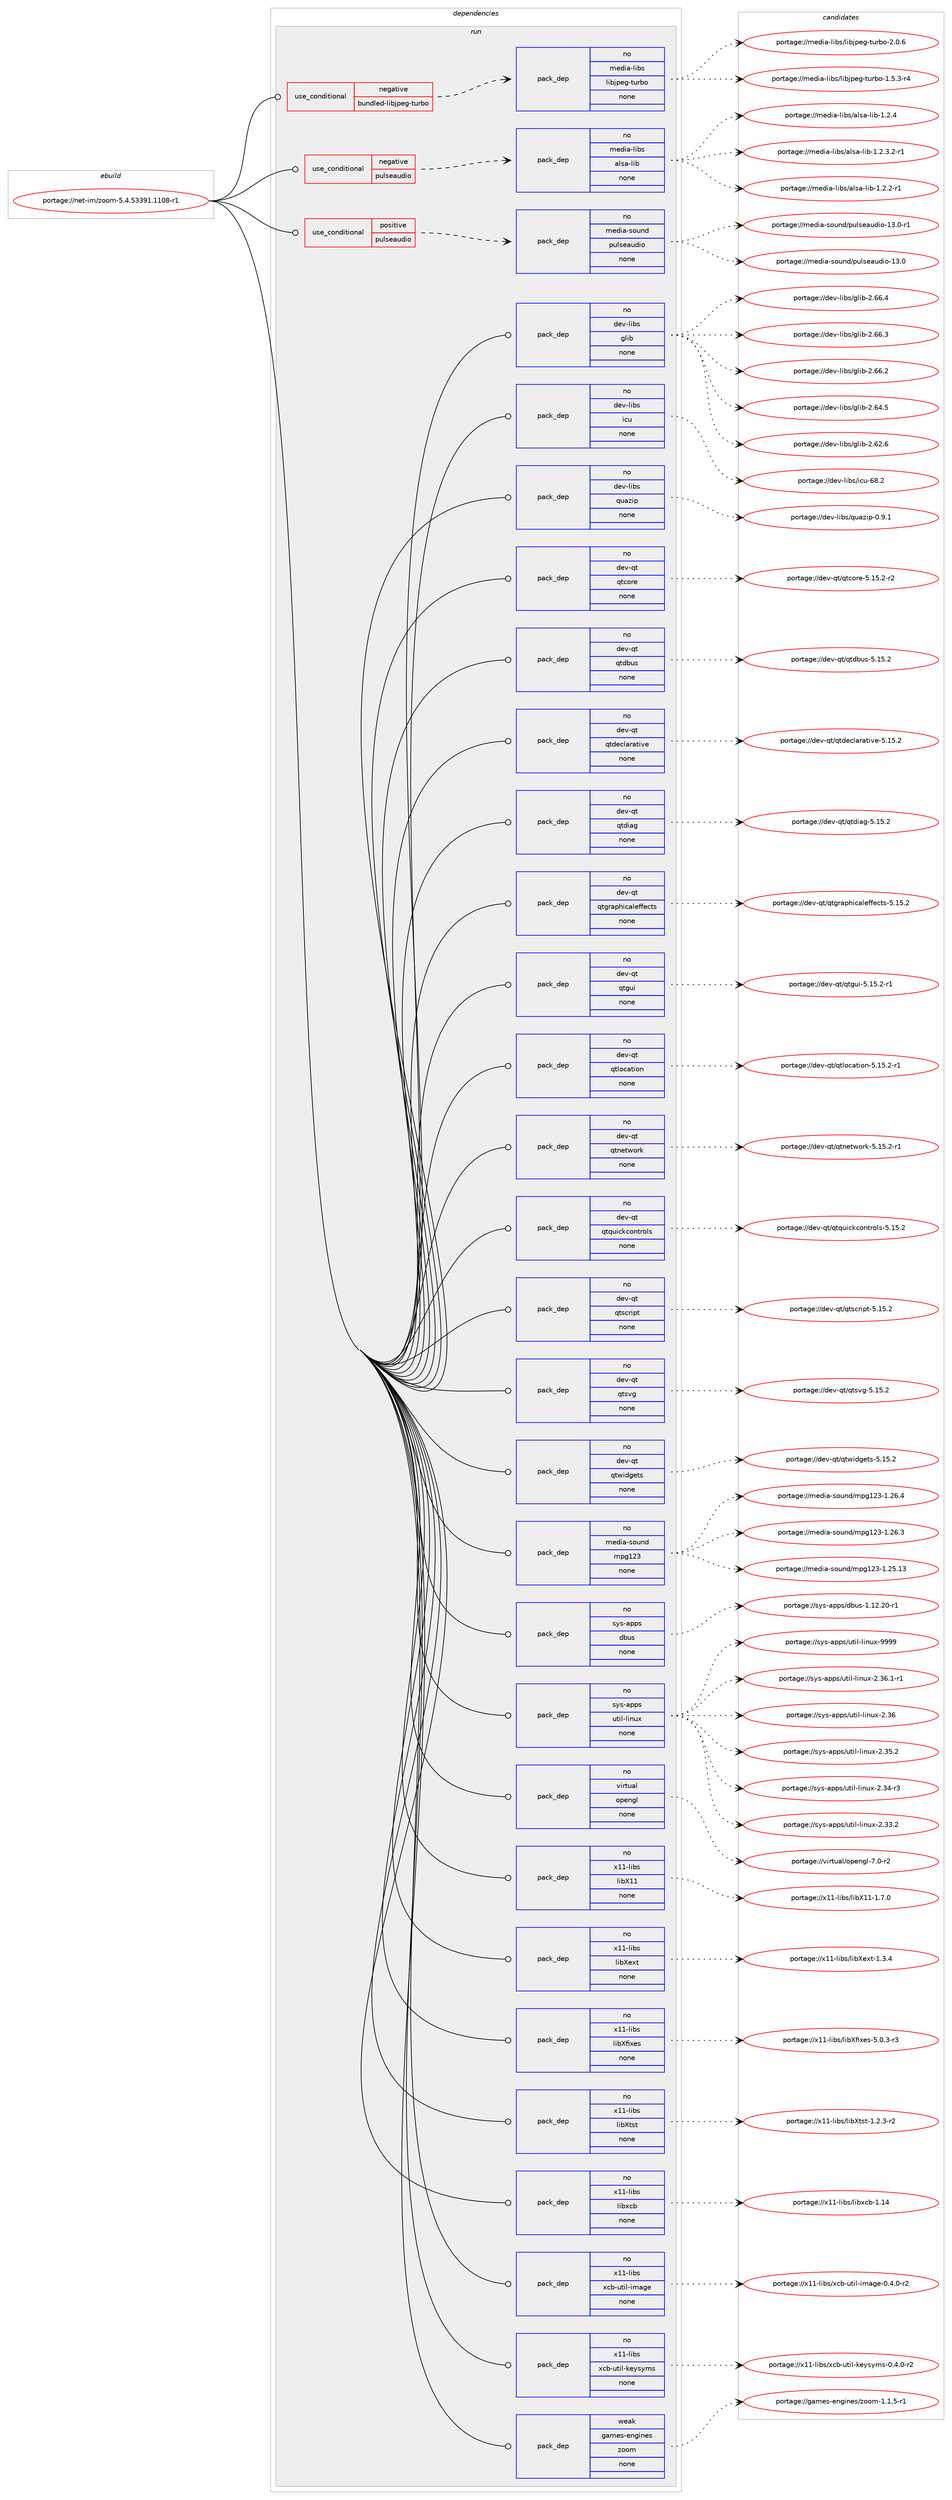 digraph prolog {

# *************
# Graph options
# *************

newrank=true;
concentrate=true;
compound=true;
graph [rankdir=LR,fontname=Helvetica,fontsize=10,ranksep=1.5];#, ranksep=2.5, nodesep=0.2];
edge  [arrowhead=vee];
node  [fontname=Helvetica,fontsize=10];

# **********
# The ebuild
# **********

subgraph cluster_leftcol {
color=gray;
rank=same;
label=<<i>ebuild</i>>;
id [label="portage://net-im/zoom-5.4.53391.1108-r1", color=red, width=4, href="../net-im/zoom-5.4.53391.1108-r1.svg"];
}

# ****************
# The dependencies
# ****************

subgraph cluster_midcol {
color=gray;
label=<<i>dependencies</i>>;
subgraph cluster_compile {
fillcolor="#eeeeee";
style=filled;
label=<<i>compile</i>>;
}
subgraph cluster_compileandrun {
fillcolor="#eeeeee";
style=filled;
label=<<i>compile and run</i>>;
}
subgraph cluster_run {
fillcolor="#eeeeee";
style=filled;
label=<<i>run</i>>;
subgraph cond6462 {
dependency20695 [label=<<TABLE BORDER="0" CELLBORDER="1" CELLSPACING="0" CELLPADDING="4"><TR><TD ROWSPAN="3" CELLPADDING="10">use_conditional</TD></TR><TR><TD>negative</TD></TR><TR><TD>bundled-libjpeg-turbo</TD></TR></TABLE>>, shape=none, color=red];
subgraph pack14042 {
dependency20696 [label=<<TABLE BORDER="0" CELLBORDER="1" CELLSPACING="0" CELLPADDING="4" WIDTH="220"><TR><TD ROWSPAN="6" CELLPADDING="30">pack_dep</TD></TR><TR><TD WIDTH="110">no</TD></TR><TR><TD>media-libs</TD></TR><TR><TD>libjpeg-turbo</TD></TR><TR><TD>none</TD></TR><TR><TD></TD></TR></TABLE>>, shape=none, color=blue];
}
dependency20695:e -> dependency20696:w [weight=20,style="dashed",arrowhead="vee"];
}
id:e -> dependency20695:w [weight=20,style="solid",arrowhead="odot"];
subgraph cond6463 {
dependency20697 [label=<<TABLE BORDER="0" CELLBORDER="1" CELLSPACING="0" CELLPADDING="4"><TR><TD ROWSPAN="3" CELLPADDING="10">use_conditional</TD></TR><TR><TD>negative</TD></TR><TR><TD>pulseaudio</TD></TR></TABLE>>, shape=none, color=red];
subgraph pack14043 {
dependency20698 [label=<<TABLE BORDER="0" CELLBORDER="1" CELLSPACING="0" CELLPADDING="4" WIDTH="220"><TR><TD ROWSPAN="6" CELLPADDING="30">pack_dep</TD></TR><TR><TD WIDTH="110">no</TD></TR><TR><TD>media-libs</TD></TR><TR><TD>alsa-lib</TD></TR><TR><TD>none</TD></TR><TR><TD></TD></TR></TABLE>>, shape=none, color=blue];
}
dependency20697:e -> dependency20698:w [weight=20,style="dashed",arrowhead="vee"];
}
id:e -> dependency20697:w [weight=20,style="solid",arrowhead="odot"];
subgraph cond6464 {
dependency20699 [label=<<TABLE BORDER="0" CELLBORDER="1" CELLSPACING="0" CELLPADDING="4"><TR><TD ROWSPAN="3" CELLPADDING="10">use_conditional</TD></TR><TR><TD>positive</TD></TR><TR><TD>pulseaudio</TD></TR></TABLE>>, shape=none, color=red];
subgraph pack14044 {
dependency20700 [label=<<TABLE BORDER="0" CELLBORDER="1" CELLSPACING="0" CELLPADDING="4" WIDTH="220"><TR><TD ROWSPAN="6" CELLPADDING="30">pack_dep</TD></TR><TR><TD WIDTH="110">no</TD></TR><TR><TD>media-sound</TD></TR><TR><TD>pulseaudio</TD></TR><TR><TD>none</TD></TR><TR><TD></TD></TR></TABLE>>, shape=none, color=blue];
}
dependency20699:e -> dependency20700:w [weight=20,style="dashed",arrowhead="vee"];
}
id:e -> dependency20699:w [weight=20,style="solid",arrowhead="odot"];
subgraph pack14045 {
dependency20701 [label=<<TABLE BORDER="0" CELLBORDER="1" CELLSPACING="0" CELLPADDING="4" WIDTH="220"><TR><TD ROWSPAN="6" CELLPADDING="30">pack_dep</TD></TR><TR><TD WIDTH="110">no</TD></TR><TR><TD>dev-libs</TD></TR><TR><TD>glib</TD></TR><TR><TD>none</TD></TR><TR><TD></TD></TR></TABLE>>, shape=none, color=blue];
}
id:e -> dependency20701:w [weight=20,style="solid",arrowhead="odot"];
subgraph pack14046 {
dependency20702 [label=<<TABLE BORDER="0" CELLBORDER="1" CELLSPACING="0" CELLPADDING="4" WIDTH="220"><TR><TD ROWSPAN="6" CELLPADDING="30">pack_dep</TD></TR><TR><TD WIDTH="110">no</TD></TR><TR><TD>dev-libs</TD></TR><TR><TD>icu</TD></TR><TR><TD>none</TD></TR><TR><TD></TD></TR></TABLE>>, shape=none, color=blue];
}
id:e -> dependency20702:w [weight=20,style="solid",arrowhead="odot"];
subgraph pack14047 {
dependency20703 [label=<<TABLE BORDER="0" CELLBORDER="1" CELLSPACING="0" CELLPADDING="4" WIDTH="220"><TR><TD ROWSPAN="6" CELLPADDING="30">pack_dep</TD></TR><TR><TD WIDTH="110">no</TD></TR><TR><TD>dev-libs</TD></TR><TR><TD>quazip</TD></TR><TR><TD>none</TD></TR><TR><TD></TD></TR></TABLE>>, shape=none, color=blue];
}
id:e -> dependency20703:w [weight=20,style="solid",arrowhead="odot"];
subgraph pack14048 {
dependency20704 [label=<<TABLE BORDER="0" CELLBORDER="1" CELLSPACING="0" CELLPADDING="4" WIDTH="220"><TR><TD ROWSPAN="6" CELLPADDING="30">pack_dep</TD></TR><TR><TD WIDTH="110">no</TD></TR><TR><TD>dev-qt</TD></TR><TR><TD>qtcore</TD></TR><TR><TD>none</TD></TR><TR><TD></TD></TR></TABLE>>, shape=none, color=blue];
}
id:e -> dependency20704:w [weight=20,style="solid",arrowhead="odot"];
subgraph pack14049 {
dependency20705 [label=<<TABLE BORDER="0" CELLBORDER="1" CELLSPACING="0" CELLPADDING="4" WIDTH="220"><TR><TD ROWSPAN="6" CELLPADDING="30">pack_dep</TD></TR><TR><TD WIDTH="110">no</TD></TR><TR><TD>dev-qt</TD></TR><TR><TD>qtdbus</TD></TR><TR><TD>none</TD></TR><TR><TD></TD></TR></TABLE>>, shape=none, color=blue];
}
id:e -> dependency20705:w [weight=20,style="solid",arrowhead="odot"];
subgraph pack14050 {
dependency20706 [label=<<TABLE BORDER="0" CELLBORDER="1" CELLSPACING="0" CELLPADDING="4" WIDTH="220"><TR><TD ROWSPAN="6" CELLPADDING="30">pack_dep</TD></TR><TR><TD WIDTH="110">no</TD></TR><TR><TD>dev-qt</TD></TR><TR><TD>qtdeclarative</TD></TR><TR><TD>none</TD></TR><TR><TD></TD></TR></TABLE>>, shape=none, color=blue];
}
id:e -> dependency20706:w [weight=20,style="solid",arrowhead="odot"];
subgraph pack14051 {
dependency20707 [label=<<TABLE BORDER="0" CELLBORDER="1" CELLSPACING="0" CELLPADDING="4" WIDTH="220"><TR><TD ROWSPAN="6" CELLPADDING="30">pack_dep</TD></TR><TR><TD WIDTH="110">no</TD></TR><TR><TD>dev-qt</TD></TR><TR><TD>qtdiag</TD></TR><TR><TD>none</TD></TR><TR><TD></TD></TR></TABLE>>, shape=none, color=blue];
}
id:e -> dependency20707:w [weight=20,style="solid",arrowhead="odot"];
subgraph pack14052 {
dependency20708 [label=<<TABLE BORDER="0" CELLBORDER="1" CELLSPACING="0" CELLPADDING="4" WIDTH="220"><TR><TD ROWSPAN="6" CELLPADDING="30">pack_dep</TD></TR><TR><TD WIDTH="110">no</TD></TR><TR><TD>dev-qt</TD></TR><TR><TD>qtgraphicaleffects</TD></TR><TR><TD>none</TD></TR><TR><TD></TD></TR></TABLE>>, shape=none, color=blue];
}
id:e -> dependency20708:w [weight=20,style="solid",arrowhead="odot"];
subgraph pack14053 {
dependency20709 [label=<<TABLE BORDER="0" CELLBORDER="1" CELLSPACING="0" CELLPADDING="4" WIDTH="220"><TR><TD ROWSPAN="6" CELLPADDING="30">pack_dep</TD></TR><TR><TD WIDTH="110">no</TD></TR><TR><TD>dev-qt</TD></TR><TR><TD>qtgui</TD></TR><TR><TD>none</TD></TR><TR><TD></TD></TR></TABLE>>, shape=none, color=blue];
}
id:e -> dependency20709:w [weight=20,style="solid",arrowhead="odot"];
subgraph pack14054 {
dependency20710 [label=<<TABLE BORDER="0" CELLBORDER="1" CELLSPACING="0" CELLPADDING="4" WIDTH="220"><TR><TD ROWSPAN="6" CELLPADDING="30">pack_dep</TD></TR><TR><TD WIDTH="110">no</TD></TR><TR><TD>dev-qt</TD></TR><TR><TD>qtlocation</TD></TR><TR><TD>none</TD></TR><TR><TD></TD></TR></TABLE>>, shape=none, color=blue];
}
id:e -> dependency20710:w [weight=20,style="solid",arrowhead="odot"];
subgraph pack14055 {
dependency20711 [label=<<TABLE BORDER="0" CELLBORDER="1" CELLSPACING="0" CELLPADDING="4" WIDTH="220"><TR><TD ROWSPAN="6" CELLPADDING="30">pack_dep</TD></TR><TR><TD WIDTH="110">no</TD></TR><TR><TD>dev-qt</TD></TR><TR><TD>qtnetwork</TD></TR><TR><TD>none</TD></TR><TR><TD></TD></TR></TABLE>>, shape=none, color=blue];
}
id:e -> dependency20711:w [weight=20,style="solid",arrowhead="odot"];
subgraph pack14056 {
dependency20712 [label=<<TABLE BORDER="0" CELLBORDER="1" CELLSPACING="0" CELLPADDING="4" WIDTH="220"><TR><TD ROWSPAN="6" CELLPADDING="30">pack_dep</TD></TR><TR><TD WIDTH="110">no</TD></TR><TR><TD>dev-qt</TD></TR><TR><TD>qtquickcontrols</TD></TR><TR><TD>none</TD></TR><TR><TD></TD></TR></TABLE>>, shape=none, color=blue];
}
id:e -> dependency20712:w [weight=20,style="solid",arrowhead="odot"];
subgraph pack14057 {
dependency20713 [label=<<TABLE BORDER="0" CELLBORDER="1" CELLSPACING="0" CELLPADDING="4" WIDTH="220"><TR><TD ROWSPAN="6" CELLPADDING="30">pack_dep</TD></TR><TR><TD WIDTH="110">no</TD></TR><TR><TD>dev-qt</TD></TR><TR><TD>qtscript</TD></TR><TR><TD>none</TD></TR><TR><TD></TD></TR></TABLE>>, shape=none, color=blue];
}
id:e -> dependency20713:w [weight=20,style="solid",arrowhead="odot"];
subgraph pack14058 {
dependency20714 [label=<<TABLE BORDER="0" CELLBORDER="1" CELLSPACING="0" CELLPADDING="4" WIDTH="220"><TR><TD ROWSPAN="6" CELLPADDING="30">pack_dep</TD></TR><TR><TD WIDTH="110">no</TD></TR><TR><TD>dev-qt</TD></TR><TR><TD>qtsvg</TD></TR><TR><TD>none</TD></TR><TR><TD></TD></TR></TABLE>>, shape=none, color=blue];
}
id:e -> dependency20714:w [weight=20,style="solid",arrowhead="odot"];
subgraph pack14059 {
dependency20715 [label=<<TABLE BORDER="0" CELLBORDER="1" CELLSPACING="0" CELLPADDING="4" WIDTH="220"><TR><TD ROWSPAN="6" CELLPADDING="30">pack_dep</TD></TR><TR><TD WIDTH="110">no</TD></TR><TR><TD>dev-qt</TD></TR><TR><TD>qtwidgets</TD></TR><TR><TD>none</TD></TR><TR><TD></TD></TR></TABLE>>, shape=none, color=blue];
}
id:e -> dependency20715:w [weight=20,style="solid",arrowhead="odot"];
subgraph pack14060 {
dependency20716 [label=<<TABLE BORDER="0" CELLBORDER="1" CELLSPACING="0" CELLPADDING="4" WIDTH="220"><TR><TD ROWSPAN="6" CELLPADDING="30">pack_dep</TD></TR><TR><TD WIDTH="110">no</TD></TR><TR><TD>media-sound</TD></TR><TR><TD>mpg123</TD></TR><TR><TD>none</TD></TR><TR><TD></TD></TR></TABLE>>, shape=none, color=blue];
}
id:e -> dependency20716:w [weight=20,style="solid",arrowhead="odot"];
subgraph pack14061 {
dependency20717 [label=<<TABLE BORDER="0" CELLBORDER="1" CELLSPACING="0" CELLPADDING="4" WIDTH="220"><TR><TD ROWSPAN="6" CELLPADDING="30">pack_dep</TD></TR><TR><TD WIDTH="110">no</TD></TR><TR><TD>sys-apps</TD></TR><TR><TD>dbus</TD></TR><TR><TD>none</TD></TR><TR><TD></TD></TR></TABLE>>, shape=none, color=blue];
}
id:e -> dependency20717:w [weight=20,style="solid",arrowhead="odot"];
subgraph pack14062 {
dependency20718 [label=<<TABLE BORDER="0" CELLBORDER="1" CELLSPACING="0" CELLPADDING="4" WIDTH="220"><TR><TD ROWSPAN="6" CELLPADDING="30">pack_dep</TD></TR><TR><TD WIDTH="110">no</TD></TR><TR><TD>sys-apps</TD></TR><TR><TD>util-linux</TD></TR><TR><TD>none</TD></TR><TR><TD></TD></TR></TABLE>>, shape=none, color=blue];
}
id:e -> dependency20718:w [weight=20,style="solid",arrowhead="odot"];
subgraph pack14063 {
dependency20719 [label=<<TABLE BORDER="0" CELLBORDER="1" CELLSPACING="0" CELLPADDING="4" WIDTH="220"><TR><TD ROWSPAN="6" CELLPADDING="30">pack_dep</TD></TR><TR><TD WIDTH="110">no</TD></TR><TR><TD>virtual</TD></TR><TR><TD>opengl</TD></TR><TR><TD>none</TD></TR><TR><TD></TD></TR></TABLE>>, shape=none, color=blue];
}
id:e -> dependency20719:w [weight=20,style="solid",arrowhead="odot"];
subgraph pack14064 {
dependency20720 [label=<<TABLE BORDER="0" CELLBORDER="1" CELLSPACING="0" CELLPADDING="4" WIDTH="220"><TR><TD ROWSPAN="6" CELLPADDING="30">pack_dep</TD></TR><TR><TD WIDTH="110">no</TD></TR><TR><TD>x11-libs</TD></TR><TR><TD>libX11</TD></TR><TR><TD>none</TD></TR><TR><TD></TD></TR></TABLE>>, shape=none, color=blue];
}
id:e -> dependency20720:w [weight=20,style="solid",arrowhead="odot"];
subgraph pack14065 {
dependency20721 [label=<<TABLE BORDER="0" CELLBORDER="1" CELLSPACING="0" CELLPADDING="4" WIDTH="220"><TR><TD ROWSPAN="6" CELLPADDING="30">pack_dep</TD></TR><TR><TD WIDTH="110">no</TD></TR><TR><TD>x11-libs</TD></TR><TR><TD>libXext</TD></TR><TR><TD>none</TD></TR><TR><TD></TD></TR></TABLE>>, shape=none, color=blue];
}
id:e -> dependency20721:w [weight=20,style="solid",arrowhead="odot"];
subgraph pack14066 {
dependency20722 [label=<<TABLE BORDER="0" CELLBORDER="1" CELLSPACING="0" CELLPADDING="4" WIDTH="220"><TR><TD ROWSPAN="6" CELLPADDING="30">pack_dep</TD></TR><TR><TD WIDTH="110">no</TD></TR><TR><TD>x11-libs</TD></TR><TR><TD>libXfixes</TD></TR><TR><TD>none</TD></TR><TR><TD></TD></TR></TABLE>>, shape=none, color=blue];
}
id:e -> dependency20722:w [weight=20,style="solid",arrowhead="odot"];
subgraph pack14067 {
dependency20723 [label=<<TABLE BORDER="0" CELLBORDER="1" CELLSPACING="0" CELLPADDING="4" WIDTH="220"><TR><TD ROWSPAN="6" CELLPADDING="30">pack_dep</TD></TR><TR><TD WIDTH="110">no</TD></TR><TR><TD>x11-libs</TD></TR><TR><TD>libXtst</TD></TR><TR><TD>none</TD></TR><TR><TD></TD></TR></TABLE>>, shape=none, color=blue];
}
id:e -> dependency20723:w [weight=20,style="solid",arrowhead="odot"];
subgraph pack14068 {
dependency20724 [label=<<TABLE BORDER="0" CELLBORDER="1" CELLSPACING="0" CELLPADDING="4" WIDTH="220"><TR><TD ROWSPAN="6" CELLPADDING="30">pack_dep</TD></TR><TR><TD WIDTH="110">no</TD></TR><TR><TD>x11-libs</TD></TR><TR><TD>libxcb</TD></TR><TR><TD>none</TD></TR><TR><TD></TD></TR></TABLE>>, shape=none, color=blue];
}
id:e -> dependency20724:w [weight=20,style="solid",arrowhead="odot"];
subgraph pack14069 {
dependency20725 [label=<<TABLE BORDER="0" CELLBORDER="1" CELLSPACING="0" CELLPADDING="4" WIDTH="220"><TR><TD ROWSPAN="6" CELLPADDING="30">pack_dep</TD></TR><TR><TD WIDTH="110">no</TD></TR><TR><TD>x11-libs</TD></TR><TR><TD>xcb-util-image</TD></TR><TR><TD>none</TD></TR><TR><TD></TD></TR></TABLE>>, shape=none, color=blue];
}
id:e -> dependency20725:w [weight=20,style="solid",arrowhead="odot"];
subgraph pack14070 {
dependency20726 [label=<<TABLE BORDER="0" CELLBORDER="1" CELLSPACING="0" CELLPADDING="4" WIDTH="220"><TR><TD ROWSPAN="6" CELLPADDING="30">pack_dep</TD></TR><TR><TD WIDTH="110">no</TD></TR><TR><TD>x11-libs</TD></TR><TR><TD>xcb-util-keysyms</TD></TR><TR><TD>none</TD></TR><TR><TD></TD></TR></TABLE>>, shape=none, color=blue];
}
id:e -> dependency20726:w [weight=20,style="solid",arrowhead="odot"];
subgraph pack14071 {
dependency20727 [label=<<TABLE BORDER="0" CELLBORDER="1" CELLSPACING="0" CELLPADDING="4" WIDTH="220"><TR><TD ROWSPAN="6" CELLPADDING="30">pack_dep</TD></TR><TR><TD WIDTH="110">weak</TD></TR><TR><TD>games-engines</TD></TR><TR><TD>zoom</TD></TR><TR><TD>none</TD></TR><TR><TD></TD></TR></TABLE>>, shape=none, color=blue];
}
id:e -> dependency20727:w [weight=20,style="solid",arrowhead="odot"];
}
}

# **************
# The candidates
# **************

subgraph cluster_choices {
rank=same;
color=gray;
label=<<i>candidates</i>>;

subgraph choice14042 {
color=black;
nodesep=1;
choice10910110010597451081059811547108105981061121011034511611711498111455046484654 [label="portage://media-libs/libjpeg-turbo-2.0.6", color=red, width=4,href="../media-libs/libjpeg-turbo-2.0.6.svg"];
choice109101100105974510810598115471081059810611210110345116117114981114549465346514511452 [label="portage://media-libs/libjpeg-turbo-1.5.3-r4", color=red, width=4,href="../media-libs/libjpeg-turbo-1.5.3-r4.svg"];
dependency20696:e -> choice10910110010597451081059811547108105981061121011034511611711498111455046484654:w [style=dotted,weight="100"];
dependency20696:e -> choice109101100105974510810598115471081059810611210110345116117114981114549465346514511452:w [style=dotted,weight="100"];
}
subgraph choice14043 {
color=black;
nodesep=1;
choice1091011001059745108105981154797108115974510810598454946504652 [label="portage://media-libs/alsa-lib-1.2.4", color=red, width=4,href="../media-libs/alsa-lib-1.2.4.svg"];
choice109101100105974510810598115479710811597451081059845494650465146504511449 [label="portage://media-libs/alsa-lib-1.2.3.2-r1", color=red, width=4,href="../media-libs/alsa-lib-1.2.3.2-r1.svg"];
choice10910110010597451081059811547971081159745108105984549465046504511449 [label="portage://media-libs/alsa-lib-1.2.2-r1", color=red, width=4,href="../media-libs/alsa-lib-1.2.2-r1.svg"];
dependency20698:e -> choice1091011001059745108105981154797108115974510810598454946504652:w [style=dotted,weight="100"];
dependency20698:e -> choice109101100105974510810598115479710811597451081059845494650465146504511449:w [style=dotted,weight="100"];
dependency20698:e -> choice10910110010597451081059811547971081159745108105984549465046504511449:w [style=dotted,weight="100"];
}
subgraph choice14044 {
color=black;
nodesep=1;
choice1091011001059745115111117110100471121171081151019711710010511145495146484511449 [label="portage://media-sound/pulseaudio-13.0-r1", color=red, width=4,href="../media-sound/pulseaudio-13.0-r1.svg"];
choice109101100105974511511111711010047112117108115101971171001051114549514648 [label="portage://media-sound/pulseaudio-13.0", color=red, width=4,href="../media-sound/pulseaudio-13.0.svg"];
dependency20700:e -> choice1091011001059745115111117110100471121171081151019711710010511145495146484511449:w [style=dotted,weight="100"];
dependency20700:e -> choice109101100105974511511111711010047112117108115101971171001051114549514648:w [style=dotted,weight="100"];
}
subgraph choice14045 {
color=black;
nodesep=1;
choice1001011184510810598115471031081059845504654544652 [label="portage://dev-libs/glib-2.66.4", color=red, width=4,href="../dev-libs/glib-2.66.4.svg"];
choice1001011184510810598115471031081059845504654544651 [label="portage://dev-libs/glib-2.66.3", color=red, width=4,href="../dev-libs/glib-2.66.3.svg"];
choice1001011184510810598115471031081059845504654544650 [label="portage://dev-libs/glib-2.66.2", color=red, width=4,href="../dev-libs/glib-2.66.2.svg"];
choice1001011184510810598115471031081059845504654524653 [label="portage://dev-libs/glib-2.64.5", color=red, width=4,href="../dev-libs/glib-2.64.5.svg"];
choice1001011184510810598115471031081059845504654504654 [label="portage://dev-libs/glib-2.62.6", color=red, width=4,href="../dev-libs/glib-2.62.6.svg"];
dependency20701:e -> choice1001011184510810598115471031081059845504654544652:w [style=dotted,weight="100"];
dependency20701:e -> choice1001011184510810598115471031081059845504654544651:w [style=dotted,weight="100"];
dependency20701:e -> choice1001011184510810598115471031081059845504654544650:w [style=dotted,weight="100"];
dependency20701:e -> choice1001011184510810598115471031081059845504654524653:w [style=dotted,weight="100"];
dependency20701:e -> choice1001011184510810598115471031081059845504654504654:w [style=dotted,weight="100"];
}
subgraph choice14046 {
color=black;
nodesep=1;
choice100101118451081059811547105991174554564650 [label="portage://dev-libs/icu-68.2", color=red, width=4,href="../dev-libs/icu-68.2.svg"];
dependency20702:e -> choice100101118451081059811547105991174554564650:w [style=dotted,weight="100"];
}
subgraph choice14047 {
color=black;
nodesep=1;
choice10010111845108105981154711311797122105112454846574649 [label="portage://dev-libs/quazip-0.9.1", color=red, width=4,href="../dev-libs/quazip-0.9.1.svg"];
dependency20703:e -> choice10010111845108105981154711311797122105112454846574649:w [style=dotted,weight="100"];
}
subgraph choice14048 {
color=black;
nodesep=1;
choice100101118451131164711311699111114101455346495346504511450 [label="portage://dev-qt/qtcore-5.15.2-r2", color=red, width=4,href="../dev-qt/qtcore-5.15.2-r2.svg"];
dependency20704:e -> choice100101118451131164711311699111114101455346495346504511450:w [style=dotted,weight="100"];
}
subgraph choice14049 {
color=black;
nodesep=1;
choice10010111845113116471131161009811711545534649534650 [label="portage://dev-qt/qtdbus-5.15.2", color=red, width=4,href="../dev-qt/qtdbus-5.15.2.svg"];
dependency20705:e -> choice10010111845113116471131161009811711545534649534650:w [style=dotted,weight="100"];
}
subgraph choice14050 {
color=black;
nodesep=1;
choice100101118451131164711311610010199108971149711610511810145534649534650 [label="portage://dev-qt/qtdeclarative-5.15.2", color=red, width=4,href="../dev-qt/qtdeclarative-5.15.2.svg"];
dependency20706:e -> choice100101118451131164711311610010199108971149711610511810145534649534650:w [style=dotted,weight="100"];
}
subgraph choice14051 {
color=black;
nodesep=1;
choice10010111845113116471131161001059710345534649534650 [label="portage://dev-qt/qtdiag-5.15.2", color=red, width=4,href="../dev-qt/qtdiag-5.15.2.svg"];
dependency20707:e -> choice10010111845113116471131161001059710345534649534650:w [style=dotted,weight="100"];
}
subgraph choice14052 {
color=black;
nodesep=1;
choice10010111845113116471131161031149711210410599971081011021021019911611545534649534650 [label="portage://dev-qt/qtgraphicaleffects-5.15.2", color=red, width=4,href="../dev-qt/qtgraphicaleffects-5.15.2.svg"];
dependency20708:e -> choice10010111845113116471131161031149711210410599971081011021021019911611545534649534650:w [style=dotted,weight="100"];
}
subgraph choice14053 {
color=black;
nodesep=1;
choice1001011184511311647113116103117105455346495346504511449 [label="portage://dev-qt/qtgui-5.15.2-r1", color=red, width=4,href="../dev-qt/qtgui-5.15.2-r1.svg"];
dependency20709:e -> choice1001011184511311647113116103117105455346495346504511449:w [style=dotted,weight="100"];
}
subgraph choice14054 {
color=black;
nodesep=1;
choice10010111845113116471131161081119997116105111110455346495346504511449 [label="portage://dev-qt/qtlocation-5.15.2-r1", color=red, width=4,href="../dev-qt/qtlocation-5.15.2-r1.svg"];
dependency20710:e -> choice10010111845113116471131161081119997116105111110455346495346504511449:w [style=dotted,weight="100"];
}
subgraph choice14055 {
color=black;
nodesep=1;
choice1001011184511311647113116110101116119111114107455346495346504511449 [label="portage://dev-qt/qtnetwork-5.15.2-r1", color=red, width=4,href="../dev-qt/qtnetwork-5.15.2-r1.svg"];
dependency20711:e -> choice1001011184511311647113116110101116119111114107455346495346504511449:w [style=dotted,weight="100"];
}
subgraph choice14056 {
color=black;
nodesep=1;
choice1001011184511311647113116113117105991079911111011611411110811545534649534650 [label="portage://dev-qt/qtquickcontrols-5.15.2", color=red, width=4,href="../dev-qt/qtquickcontrols-5.15.2.svg"];
dependency20712:e -> choice1001011184511311647113116113117105991079911111011611411110811545534649534650:w [style=dotted,weight="100"];
}
subgraph choice14057 {
color=black;
nodesep=1;
choice10010111845113116471131161159911410511211645534649534650 [label="portage://dev-qt/qtscript-5.15.2", color=red, width=4,href="../dev-qt/qtscript-5.15.2.svg"];
dependency20713:e -> choice10010111845113116471131161159911410511211645534649534650:w [style=dotted,weight="100"];
}
subgraph choice14058 {
color=black;
nodesep=1;
choice100101118451131164711311611511810345534649534650 [label="portage://dev-qt/qtsvg-5.15.2", color=red, width=4,href="../dev-qt/qtsvg-5.15.2.svg"];
dependency20714:e -> choice100101118451131164711311611511810345534649534650:w [style=dotted,weight="100"];
}
subgraph choice14059 {
color=black;
nodesep=1;
choice100101118451131164711311611910510010310111611545534649534650 [label="portage://dev-qt/qtwidgets-5.15.2", color=red, width=4,href="../dev-qt/qtwidgets-5.15.2.svg"];
dependency20715:e -> choice100101118451131164711311611910510010310111611545534649534650:w [style=dotted,weight="100"];
}
subgraph choice14060 {
color=black;
nodesep=1;
choice10910110010597451151111171101004710911210349505145494650544652 [label="portage://media-sound/mpg123-1.26.4", color=red, width=4,href="../media-sound/mpg123-1.26.4.svg"];
choice10910110010597451151111171101004710911210349505145494650544651 [label="portage://media-sound/mpg123-1.26.3", color=red, width=4,href="../media-sound/mpg123-1.26.3.svg"];
choice1091011001059745115111117110100471091121034950514549465053464951 [label="portage://media-sound/mpg123-1.25.13", color=red, width=4,href="../media-sound/mpg123-1.25.13.svg"];
dependency20716:e -> choice10910110010597451151111171101004710911210349505145494650544652:w [style=dotted,weight="100"];
dependency20716:e -> choice10910110010597451151111171101004710911210349505145494650544651:w [style=dotted,weight="100"];
dependency20716:e -> choice1091011001059745115111117110100471091121034950514549465053464951:w [style=dotted,weight="100"];
}
subgraph choice14061 {
color=black;
nodesep=1;
choice1151211154597112112115471009811711545494649504650484511449 [label="portage://sys-apps/dbus-1.12.20-r1", color=red, width=4,href="../sys-apps/dbus-1.12.20-r1.svg"];
dependency20717:e -> choice1151211154597112112115471009811711545494649504650484511449:w [style=dotted,weight="100"];
}
subgraph choice14062 {
color=black;
nodesep=1;
choice115121115459711211211547117116105108451081051101171204557575757 [label="portage://sys-apps/util-linux-9999", color=red, width=4,href="../sys-apps/util-linux-9999.svg"];
choice11512111545971121121154711711610510845108105110117120455046515446494511449 [label="portage://sys-apps/util-linux-2.36.1-r1", color=red, width=4,href="../sys-apps/util-linux-2.36.1-r1.svg"];
choice115121115459711211211547117116105108451081051101171204550465154 [label="portage://sys-apps/util-linux-2.36", color=red, width=4,href="../sys-apps/util-linux-2.36.svg"];
choice1151211154597112112115471171161051084510810511011712045504651534650 [label="portage://sys-apps/util-linux-2.35.2", color=red, width=4,href="../sys-apps/util-linux-2.35.2.svg"];
choice1151211154597112112115471171161051084510810511011712045504651524511451 [label="portage://sys-apps/util-linux-2.34-r3", color=red, width=4,href="../sys-apps/util-linux-2.34-r3.svg"];
choice1151211154597112112115471171161051084510810511011712045504651514650 [label="portage://sys-apps/util-linux-2.33.2", color=red, width=4,href="../sys-apps/util-linux-2.33.2.svg"];
dependency20718:e -> choice115121115459711211211547117116105108451081051101171204557575757:w [style=dotted,weight="100"];
dependency20718:e -> choice11512111545971121121154711711610510845108105110117120455046515446494511449:w [style=dotted,weight="100"];
dependency20718:e -> choice115121115459711211211547117116105108451081051101171204550465154:w [style=dotted,weight="100"];
dependency20718:e -> choice1151211154597112112115471171161051084510810511011712045504651534650:w [style=dotted,weight="100"];
dependency20718:e -> choice1151211154597112112115471171161051084510810511011712045504651524511451:w [style=dotted,weight="100"];
dependency20718:e -> choice1151211154597112112115471171161051084510810511011712045504651514650:w [style=dotted,weight="100"];
}
subgraph choice14063 {
color=black;
nodesep=1;
choice1181051141161179710847111112101110103108455546484511450 [label="portage://virtual/opengl-7.0-r2", color=red, width=4,href="../virtual/opengl-7.0-r2.svg"];
dependency20719:e -> choice1181051141161179710847111112101110103108455546484511450:w [style=dotted,weight="100"];
}
subgraph choice14064 {
color=black;
nodesep=1;
choice120494945108105981154710810598884949454946554648 [label="portage://x11-libs/libX11-1.7.0", color=red, width=4,href="../x11-libs/libX11-1.7.0.svg"];
dependency20720:e -> choice120494945108105981154710810598884949454946554648:w [style=dotted,weight="100"];
}
subgraph choice14065 {
color=black;
nodesep=1;
choice12049494510810598115471081059888101120116454946514652 [label="portage://x11-libs/libXext-1.3.4", color=red, width=4,href="../x11-libs/libXext-1.3.4.svg"];
dependency20721:e -> choice12049494510810598115471081059888101120116454946514652:w [style=dotted,weight="100"];
}
subgraph choice14066 {
color=black;
nodesep=1;
choice120494945108105981154710810598881021051201011154553464846514511451 [label="portage://x11-libs/libXfixes-5.0.3-r3", color=red, width=4,href="../x11-libs/libXfixes-5.0.3-r3.svg"];
dependency20722:e -> choice120494945108105981154710810598881021051201011154553464846514511451:w [style=dotted,weight="100"];
}
subgraph choice14067 {
color=black;
nodesep=1;
choice120494945108105981154710810598881161151164549465046514511450 [label="portage://x11-libs/libXtst-1.2.3-r2", color=red, width=4,href="../x11-libs/libXtst-1.2.3-r2.svg"];
dependency20723:e -> choice120494945108105981154710810598881161151164549465046514511450:w [style=dotted,weight="100"];
}
subgraph choice14068 {
color=black;
nodesep=1;
choice12049494510810598115471081059812099984549464952 [label="portage://x11-libs/libxcb-1.14", color=red, width=4,href="../x11-libs/libxcb-1.14.svg"];
dependency20724:e -> choice12049494510810598115471081059812099984549464952:w [style=dotted,weight="100"];
}
subgraph choice14069 {
color=black;
nodesep=1;
choice120494945108105981154712099984511711610510845105109971031014548465246484511450 [label="portage://x11-libs/xcb-util-image-0.4.0-r2", color=red, width=4,href="../x11-libs/xcb-util-image-0.4.0-r2.svg"];
dependency20725:e -> choice120494945108105981154712099984511711610510845105109971031014548465246484511450:w [style=dotted,weight="100"];
}
subgraph choice14070 {
color=black;
nodesep=1;
choice1204949451081059811547120999845117116105108451071011211151211091154548465246484511450 [label="portage://x11-libs/xcb-util-keysyms-0.4.0-r2", color=red, width=4,href="../x11-libs/xcb-util-keysyms-0.4.0-r2.svg"];
dependency20726:e -> choice1204949451081059811547120999845117116105108451071011211151211091154548465246484511450:w [style=dotted,weight="100"];
}
subgraph choice14071 {
color=black;
nodesep=1;
choice1039710910111545101110103105110101115471221111111094549464946534511449 [label="portage://games-engines/zoom-1.1.5-r1", color=red, width=4,href="../games-engines/zoom-1.1.5-r1.svg"];
dependency20727:e -> choice1039710910111545101110103105110101115471221111111094549464946534511449:w [style=dotted,weight="100"];
}
}

}
